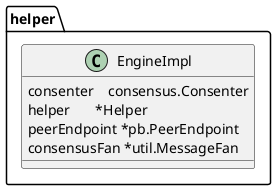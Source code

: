 @startuml

class helper.EngineImpl  {
	consenter    consensus.Consenter
	helper       *Helper
	peerEndpoint *pb.PeerEndpoint
	consensusFan *util.MessageFan
}


@enduml



"bool tools::wallet2::invoke_http_json" +
	"<" +
	"cryptonote::COMMAND_RPC_SAVE_BC::request, " +
	"cryptonote::COMMAND_RPC_SAVE_BC::response, " +
	"epee::net_utils::http::http_simple_client_template<epee::net_utils::blocked_mode_client> " +
	">" +

	"(" +
	"boost::basic_string_ref<char, std::__1::char_traits<char> >, " +
	"cryptonote::COMMAND_RPC_SAVE_BC::request const&, " +
	"cryptonote::COMMAND_RPC_SAVE_BC::response&, " +
	"epee::net_utils::http::http_simple_client_template<epee::net_utils::blocked_mode_client>&, " +
	"std::__1::chrono::duration<long long, std::__1::ratio<1l, 1000l> >, " +
	"boost::basic_string_ref<char, std::__1::char_traits<char> >" +
	")", referenced from:


	  "bool tools::wallet2::invoke_http_bin
	  <
	  cryptonote::COMMAND_RPC_GET_OUTPUTS_BIN::request,
	  cryptonote::COMMAND_RPC_GET_OUTPUTS_BIN::response
	  >

	  (
	  boost::basic_string_ref<char, std::__1::char_traits<char> >,
	  cryptonote::COMMAND_RPC_GET_OUTPUTS_BIN::request const&,
	  cryptonote::COMMAND_RPC_GET_OUTPUTS_BIN::response&,
	  std::__1::chrono::duration<long long, std::__1::ratio<1l, 1000l> >,
	  boost::basic_string_ref<char, std::__1::char_traits<char> >
	  )",

	  referenced from:
          cryptonote::simple_wallet::print_ring_members(std::__1::vector<tools::wallet2::pending_tx,
          std::__1::allocator<tools::wallet2::pending_tx> > const&, std::__1::basic_ostream<char, std::__1::char_traits<char> >&) in simplewallet.cpp.o
